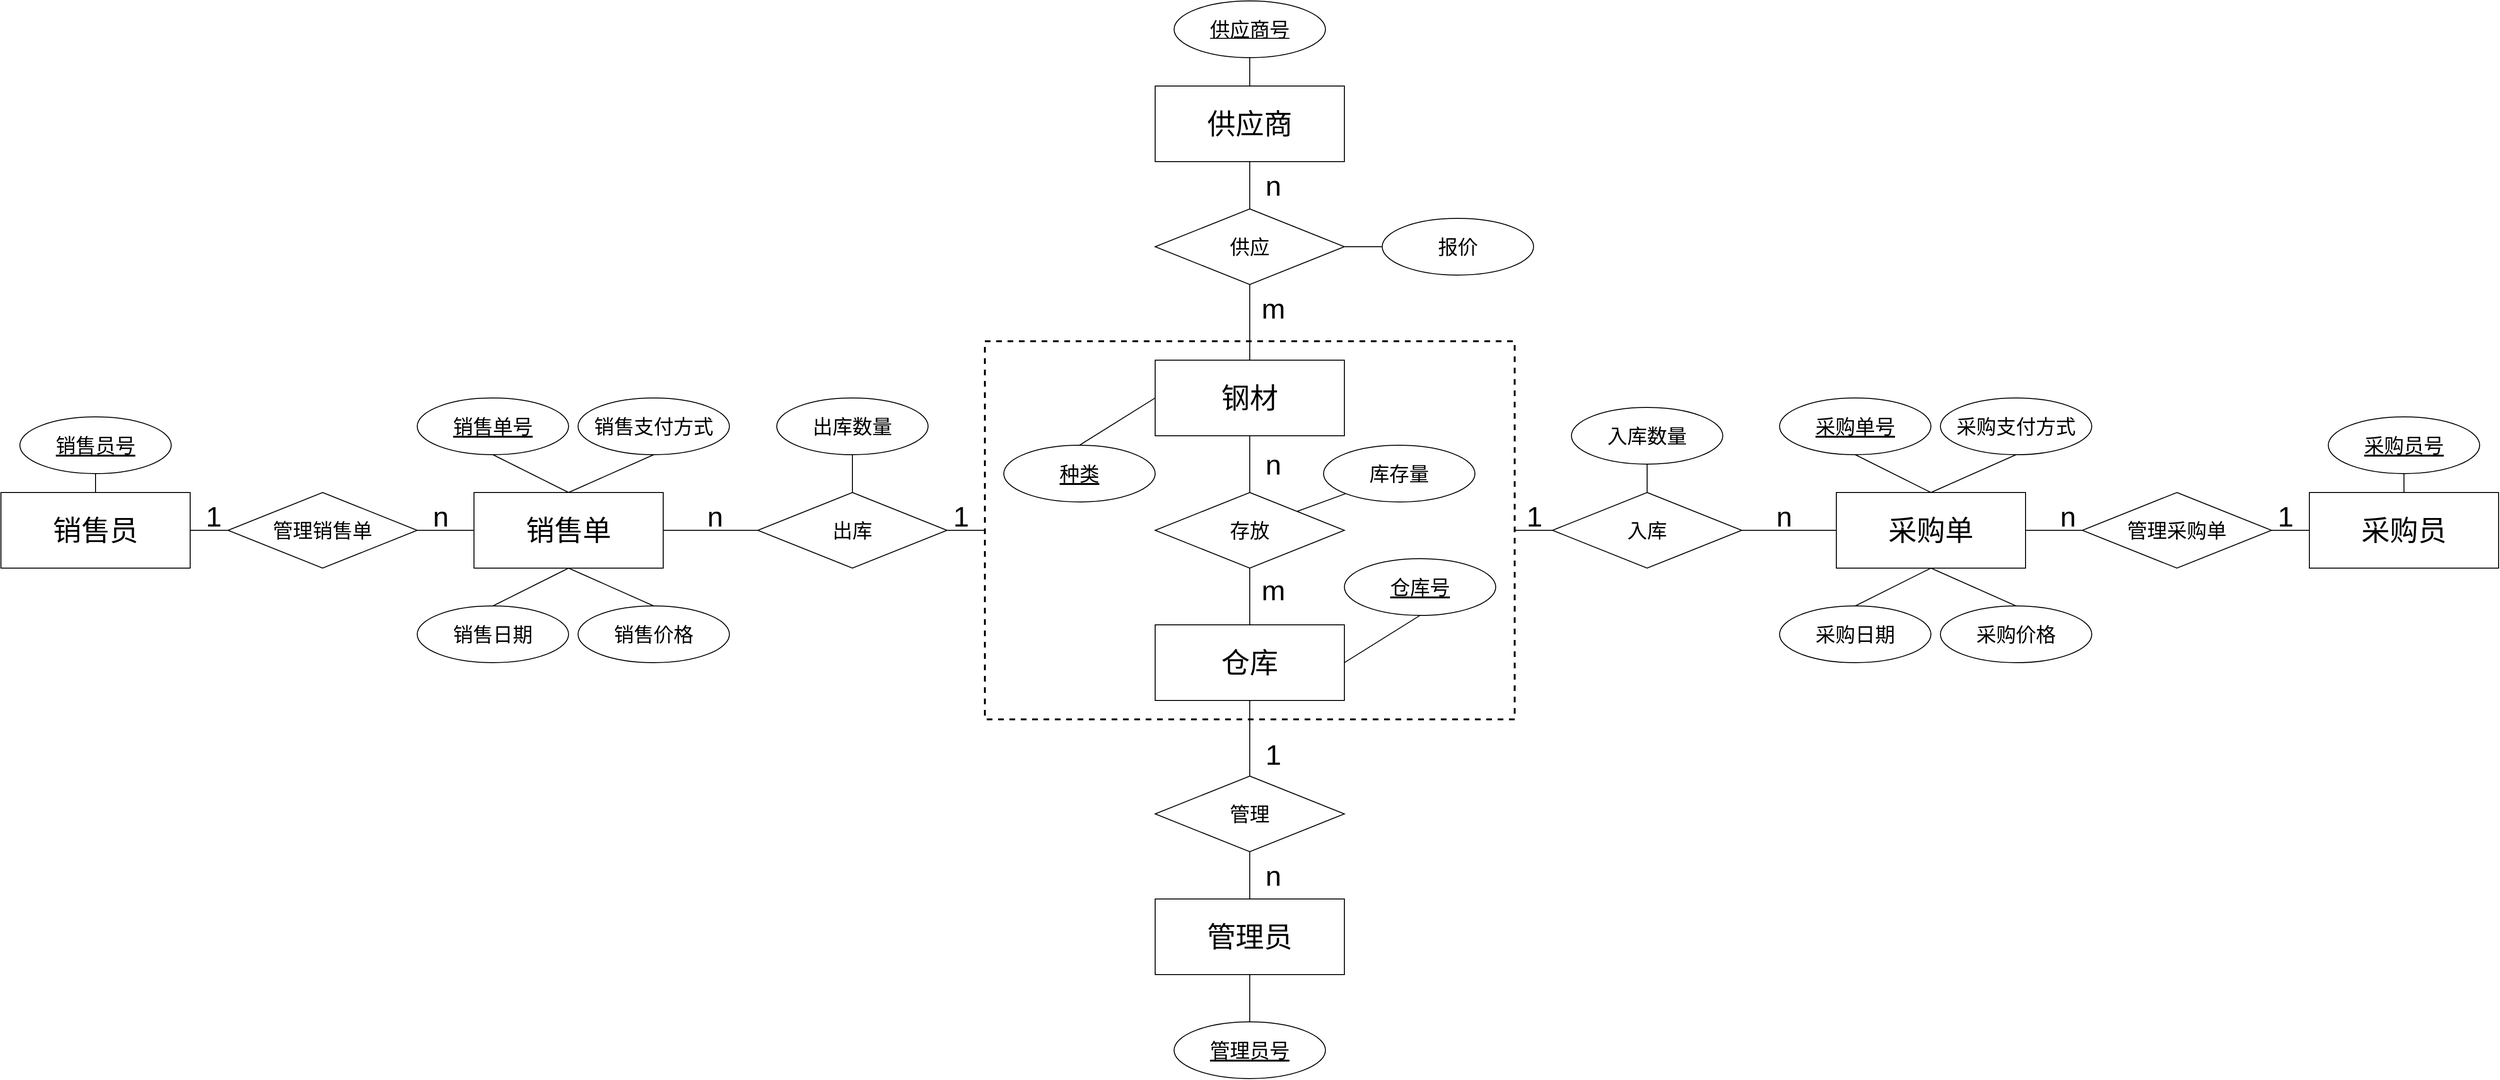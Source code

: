 <mxfile version="20.5.3" type="github">
  <diagram id="R2lEEEUBdFMjLlhIrx00" name="Page-1">
    <mxGraphModel dx="2815" dy="1172" grid="0" gridSize="10" guides="1" tooltips="1" connect="1" arrows="1" fold="1" page="1" pageScale="1" pageWidth="3300" pageHeight="4681" math="0" shadow="0" extFonts="Permanent Marker^https://fonts.googleapis.com/css?family=Permanent+Marker">
      <root>
        <mxCell id="0" />
        <mxCell id="1" parent="0" />
        <mxCell id="QMqkGA5E9AlGB3btgFpS-40" value="" style="rounded=0;whiteSpace=wrap;html=1;fontSize=30;fillColor=none;strokeWidth=2;dashed=1;" parent="1" vertex="1">
          <mxGeometry x="1240" y="880" width="560" height="400" as="geometry" />
        </mxCell>
        <mxCell id="QMqkGA5E9AlGB3btgFpS-33" style="edgeStyle=orthogonalEdgeStyle;rounded=0;orthogonalLoop=1;jettySize=auto;html=1;exitX=0.5;exitY=0;exitDx=0;exitDy=0;entryX=0.5;entryY=1;entryDx=0;entryDy=0;fontSize=30;endArrow=none;endFill=0;" parent="1" source="QMqkGA5E9AlGB3btgFpS-1" target="QMqkGA5E9AlGB3btgFpS-9" edge="1">
          <mxGeometry relative="1" as="geometry" />
        </mxCell>
        <mxCell id="QMqkGA5E9AlGB3btgFpS-1" value="&lt;span style=&quot;font-size: 30px;&quot;&gt;供应商&lt;/span&gt;" style="rounded=0;whiteSpace=wrap;html=1;" parent="1" vertex="1">
          <mxGeometry x="1420" y="610" width="200" height="80" as="geometry" />
        </mxCell>
        <mxCell id="QMqkGA5E9AlGB3btgFpS-4" value="&lt;font style=&quot;font-size: 21px;&quot;&gt;销售支付方式&lt;/font&gt;" style="ellipse;whiteSpace=wrap;html=1;direction=east;" parent="1" vertex="1">
          <mxGeometry x="810" y="940" width="160" height="60" as="geometry" />
        </mxCell>
        <mxCell id="QMqkGA5E9AlGB3btgFpS-6" value="&lt;font style=&quot;font-size: 21px;&quot;&gt;销售价格&lt;/font&gt;" style="ellipse;whiteSpace=wrap;html=1;direction=east;" parent="1" vertex="1">
          <mxGeometry x="810" y="1160" width="160" height="60" as="geometry" />
        </mxCell>
        <mxCell id="QMqkGA5E9AlGB3btgFpS-7" value="&lt;font style=&quot;font-size: 21px;&quot;&gt;&lt;u&gt;销售单号&lt;/u&gt;&lt;/font&gt;" style="ellipse;whiteSpace=wrap;html=1;direction=east;" parent="1" vertex="1">
          <mxGeometry x="640" y="940" width="160" height="60" as="geometry" />
        </mxCell>
        <mxCell id="QMqkGA5E9AlGB3btgFpS-8" value="&lt;font style=&quot;font-size: 21px;&quot;&gt;销售日期&lt;/font&gt;" style="ellipse;whiteSpace=wrap;html=1;direction=east;" parent="1" vertex="1">
          <mxGeometry x="640" y="1160" width="160" height="60" as="geometry" />
        </mxCell>
        <mxCell id="QMqkGA5E9AlGB3btgFpS-9" value="&lt;font style=&quot;font-size: 21px;&quot;&gt;供应商号&lt;/font&gt;" style="ellipse;whiteSpace=wrap;html=1;fontStyle=4" parent="1" vertex="1">
          <mxGeometry x="1440" y="520" width="160" height="60" as="geometry" />
        </mxCell>
        <mxCell id="QMqkGA5E9AlGB3btgFpS-22" style="edgeStyle=orthogonalEdgeStyle;rounded=0;orthogonalLoop=1;jettySize=auto;html=1;exitX=0.5;exitY=1;exitDx=0;exitDy=0;fontSize=30;endArrow=none;endFill=0;" parent="1" source="QMqkGA5E9AlGB3btgFpS-17" target="QMqkGA5E9AlGB3btgFpS-19" edge="1">
          <mxGeometry relative="1" as="geometry" />
        </mxCell>
        <mxCell id="QMqkGA5E9AlGB3btgFpS-17" value="供应" style="rhombus;whiteSpace=wrap;html=1;fontSize=21;" parent="1" vertex="1">
          <mxGeometry x="1420" y="740" width="200" height="80" as="geometry" />
        </mxCell>
        <mxCell id="QMqkGA5E9AlGB3btgFpS-26" style="edgeStyle=orthogonalEdgeStyle;rounded=0;orthogonalLoop=1;jettySize=auto;html=1;exitX=0.5;exitY=1;exitDx=0;exitDy=0;entryX=0.5;entryY=0;entryDx=0;entryDy=0;fontSize=30;endArrow=none;endFill=0;" parent="1" source="QMqkGA5E9AlGB3btgFpS-18" target="QMqkGA5E9AlGB3btgFpS-25" edge="1">
          <mxGeometry relative="1" as="geometry" />
        </mxCell>
        <mxCell id="QMqkGA5E9AlGB3btgFpS-18" value="存放" style="rhombus;whiteSpace=wrap;html=1;fontSize=21;" parent="1" vertex="1">
          <mxGeometry x="1420" y="1040" width="200" height="80" as="geometry" />
        </mxCell>
        <mxCell id="QMqkGA5E9AlGB3btgFpS-23" style="edgeStyle=orthogonalEdgeStyle;rounded=0;orthogonalLoop=1;jettySize=auto;html=1;exitX=0.5;exitY=1;exitDx=0;exitDy=0;fontSize=30;endArrow=none;endFill=0;" parent="1" source="QMqkGA5E9AlGB3btgFpS-19" target="QMqkGA5E9AlGB3btgFpS-18" edge="1">
          <mxGeometry relative="1" as="geometry" />
        </mxCell>
        <mxCell id="QMqkGA5E9AlGB3btgFpS-19" value="&lt;span style=&quot;font-size: 30px;&quot;&gt;钢材&lt;/span&gt;" style="rounded=0;whiteSpace=wrap;html=1;" parent="1" vertex="1">
          <mxGeometry x="1420" y="900" width="200" height="80" as="geometry" />
        </mxCell>
        <mxCell id="QMqkGA5E9AlGB3btgFpS-21" value="" style="endArrow=none;html=1;rounded=0;fontSize=30;entryX=0.5;entryY=1;entryDx=0;entryDy=0;exitX=0.5;exitY=0;exitDx=0;exitDy=0;" parent="1" source="QMqkGA5E9AlGB3btgFpS-17" target="QMqkGA5E9AlGB3btgFpS-1" edge="1">
          <mxGeometry width="50" height="50" relative="1" as="geometry">
            <mxPoint x="1640" y="900" as="sourcePoint" />
            <mxPoint x="1690" y="850" as="targetPoint" />
          </mxGeometry>
        </mxCell>
        <mxCell id="QMqkGA5E9AlGB3btgFpS-28" style="edgeStyle=orthogonalEdgeStyle;rounded=0;orthogonalLoop=1;jettySize=auto;html=1;exitX=0.5;exitY=1;exitDx=0;exitDy=0;entryX=0.5;entryY=0;entryDx=0;entryDy=0;fontSize=30;endArrow=none;endFill=0;" parent="1" source="QMqkGA5E9AlGB3btgFpS-25" target="QMqkGA5E9AlGB3btgFpS-27" edge="1">
          <mxGeometry relative="1" as="geometry">
            <mxPoint x="1520" y="1280" as="sourcePoint" />
          </mxGeometry>
        </mxCell>
        <mxCell id="QMqkGA5E9AlGB3btgFpS-25" value="&lt;span style=&quot;font-size: 30px;&quot;&gt;仓库&lt;/span&gt;" style="rounded=0;whiteSpace=wrap;html=1;" parent="1" vertex="1">
          <mxGeometry x="1420" y="1180" width="200" height="80" as="geometry" />
        </mxCell>
        <mxCell id="QMqkGA5E9AlGB3btgFpS-30" style="edgeStyle=orthogonalEdgeStyle;rounded=0;orthogonalLoop=1;jettySize=auto;html=1;exitX=0.5;exitY=1;exitDx=0;exitDy=0;entryX=0.5;entryY=0;entryDx=0;entryDy=0;fontSize=30;endArrow=none;endFill=0;" parent="1" source="QMqkGA5E9AlGB3btgFpS-27" target="QMqkGA5E9AlGB3btgFpS-29" edge="1">
          <mxGeometry relative="1" as="geometry" />
        </mxCell>
        <mxCell id="QMqkGA5E9AlGB3btgFpS-27" value="管理" style="rhombus;whiteSpace=wrap;html=1;fontSize=21;" parent="1" vertex="1">
          <mxGeometry x="1420" y="1340" width="200" height="80" as="geometry" />
        </mxCell>
        <mxCell id="QMqkGA5E9AlGB3btgFpS-32" style="edgeStyle=orthogonalEdgeStyle;rounded=0;orthogonalLoop=1;jettySize=auto;html=1;exitX=0.5;exitY=1;exitDx=0;exitDy=0;entryX=0.5;entryY=0;entryDx=0;entryDy=0;fontSize=30;endArrow=none;endFill=0;" parent="1" source="QMqkGA5E9AlGB3btgFpS-29" target="QMqkGA5E9AlGB3btgFpS-31" edge="1">
          <mxGeometry relative="1" as="geometry" />
        </mxCell>
        <mxCell id="QMqkGA5E9AlGB3btgFpS-29" value="&lt;span style=&quot;font-size: 30px;&quot;&gt;管理员&lt;/span&gt;" style="rounded=0;whiteSpace=wrap;html=1;" parent="1" vertex="1">
          <mxGeometry x="1420" y="1470" width="200" height="80" as="geometry" />
        </mxCell>
        <mxCell id="QMqkGA5E9AlGB3btgFpS-31" value="&lt;span style=&quot;font-size: 21px;&quot;&gt;&lt;u&gt;管理员号&lt;/u&gt;&lt;/span&gt;" style="ellipse;whiteSpace=wrap;html=1;" parent="1" vertex="1">
          <mxGeometry x="1440" y="1600" width="160" height="60" as="geometry" />
        </mxCell>
        <mxCell id="QMqkGA5E9AlGB3btgFpS-36" value="&lt;font style=&quot;font-size: 21px;&quot;&gt;&lt;u&gt;种类&lt;/u&gt;&lt;/font&gt;" style="ellipse;whiteSpace=wrap;html=1;" parent="1" vertex="1">
          <mxGeometry x="1260" y="990" width="160" height="60" as="geometry" />
        </mxCell>
        <mxCell id="QMqkGA5E9AlGB3btgFpS-37" value="&lt;font style=&quot;font-size: 21px;&quot;&gt;&lt;u&gt;仓库号&lt;/u&gt;&lt;/font&gt;" style="ellipse;whiteSpace=wrap;html=1;" parent="1" vertex="1">
          <mxGeometry x="1620" y="1110" width="160" height="60" as="geometry" />
        </mxCell>
        <mxCell id="QMqkGA5E9AlGB3btgFpS-41" value="" style="endArrow=none;html=1;rounded=0;fontSize=30;entryX=1;entryY=0.5;entryDx=0;entryDy=0;exitX=0.5;exitY=1;exitDx=0;exitDy=0;" parent="1" source="QMqkGA5E9AlGB3btgFpS-37" target="QMqkGA5E9AlGB3btgFpS-25" edge="1">
          <mxGeometry width="50" height="50" relative="1" as="geometry">
            <mxPoint x="1510" y="1000" as="sourcePoint" />
            <mxPoint x="1560" y="950" as="targetPoint" />
          </mxGeometry>
        </mxCell>
        <mxCell id="QMqkGA5E9AlGB3btgFpS-42" value="" style="endArrow=none;html=1;rounded=0;fontSize=30;entryX=0.5;entryY=0;entryDx=0;entryDy=0;exitX=0;exitY=0.5;exitDx=0;exitDy=0;" parent="1" source="QMqkGA5E9AlGB3btgFpS-19" target="QMqkGA5E9AlGB3btgFpS-36" edge="1">
          <mxGeometry width="50" height="50" relative="1" as="geometry">
            <mxPoint x="1420" y="940" as="sourcePoint" />
            <mxPoint x="1340" y="990" as="targetPoint" />
          </mxGeometry>
        </mxCell>
        <mxCell id="QMqkGA5E9AlGB3btgFpS-50" style="edgeStyle=orthogonalEdgeStyle;rounded=0;orthogonalLoop=1;jettySize=auto;html=1;exitX=1;exitY=0.5;exitDx=0;exitDy=0;entryX=0;entryY=0.5;entryDx=0;entryDy=0;fontSize=30;endArrow=none;endFill=0;" parent="1" source="QMqkGA5E9AlGB3btgFpS-43" target="QMqkGA5E9AlGB3btgFpS-40" edge="1">
          <mxGeometry relative="1" as="geometry" />
        </mxCell>
        <mxCell id="QMqkGA5E9AlGB3btgFpS-58" style="edgeStyle=orthogonalEdgeStyle;rounded=0;orthogonalLoop=1;jettySize=auto;html=1;exitX=0.5;exitY=0;exitDx=0;exitDy=0;entryX=0.5;entryY=1;entryDx=0;entryDy=0;fontSize=30;endArrow=none;endFill=0;" parent="1" source="QMqkGA5E9AlGB3btgFpS-43" target="QMqkGA5E9AlGB3btgFpS-57" edge="1">
          <mxGeometry relative="1" as="geometry" />
        </mxCell>
        <mxCell id="QMqkGA5E9AlGB3btgFpS-43" value="出库" style="rhombus;whiteSpace=wrap;html=1;fontSize=21;direction=east;" parent="1" vertex="1">
          <mxGeometry x="1000" y="1040" width="200" height="80" as="geometry" />
        </mxCell>
        <mxCell id="QMqkGA5E9AlGB3btgFpS-49" style="edgeStyle=orthogonalEdgeStyle;rounded=0;orthogonalLoop=1;jettySize=auto;html=1;exitX=1;exitY=0.5;exitDx=0;exitDy=0;entryX=0;entryY=0.5;entryDx=0;entryDy=0;fontSize=30;endArrow=none;endFill=0;" parent="1" source="QMqkGA5E9AlGB3btgFpS-44" target="QMqkGA5E9AlGB3btgFpS-43" edge="1">
          <mxGeometry relative="1" as="geometry">
            <mxPoint x="970" y="1080" as="targetPoint" />
          </mxGeometry>
        </mxCell>
        <mxCell id="QMqkGA5E9AlGB3btgFpS-44" value="&lt;span style=&quot;font-size: 30px;&quot;&gt;销售单&lt;/span&gt;" style="rounded=0;whiteSpace=wrap;html=1;direction=east;" parent="1" vertex="1">
          <mxGeometry x="700" y="1040" width="200" height="80" as="geometry" />
        </mxCell>
        <mxCell id="QMqkGA5E9AlGB3btgFpS-48" style="edgeStyle=orthogonalEdgeStyle;rounded=0;orthogonalLoop=1;jettySize=auto;html=1;exitX=1;exitY=0.5;exitDx=0;exitDy=0;entryX=0;entryY=0.5;entryDx=0;entryDy=0;fontSize=30;endArrow=none;endFill=0;" parent="1" edge="1">
          <mxGeometry relative="1" as="geometry">
            <mxPoint x="610" y="1080" as="sourcePoint" />
            <mxPoint x="640" y="1080" as="targetPoint" />
          </mxGeometry>
        </mxCell>
        <mxCell id="QMqkGA5E9AlGB3btgFpS-91" style="edgeStyle=orthogonalEdgeStyle;rounded=0;orthogonalLoop=1;jettySize=auto;html=1;exitX=1;exitY=0.5;exitDx=0;exitDy=0;entryX=0;entryY=0.5;entryDx=0;entryDy=0;fontSize=30;endArrow=none;endFill=0;" parent="1" source="QMqkGA5E9AlGB3btgFpS-45" target="QMqkGA5E9AlGB3btgFpS-44" edge="1">
          <mxGeometry relative="1" as="geometry" />
        </mxCell>
        <mxCell id="QMqkGA5E9AlGB3btgFpS-45" value="管理销售单" style="rhombus;whiteSpace=wrap;html=1;fontSize=21;direction=east;" parent="1" vertex="1">
          <mxGeometry x="440" y="1040" width="200" height="80" as="geometry" />
        </mxCell>
        <mxCell id="QMqkGA5E9AlGB3btgFpS-47" style="edgeStyle=orthogonalEdgeStyle;rounded=0;orthogonalLoop=1;jettySize=auto;html=1;exitX=1;exitY=0.5;exitDx=0;exitDy=0;entryX=0;entryY=0.5;entryDx=0;entryDy=0;fontSize=30;endArrow=none;endFill=0;" parent="1" source="QMqkGA5E9AlGB3btgFpS-46" target="QMqkGA5E9AlGB3btgFpS-45" edge="1">
          <mxGeometry relative="1" as="geometry">
            <mxPoint x="390" y="1080" as="targetPoint" />
          </mxGeometry>
        </mxCell>
        <mxCell id="QMqkGA5E9AlGB3btgFpS-46" value="&lt;span style=&quot;font-size: 30px;&quot;&gt;销售员&lt;/span&gt;" style="rounded=0;whiteSpace=wrap;html=1;direction=east;" parent="1" vertex="1">
          <mxGeometry x="200" y="1040" width="200" height="80" as="geometry" />
        </mxCell>
        <mxCell id="QMqkGA5E9AlGB3btgFpS-92" style="edgeStyle=orthogonalEdgeStyle;rounded=0;orthogonalLoop=1;jettySize=auto;html=1;exitX=0.5;exitY=1;exitDx=0;exitDy=0;entryX=0.5;entryY=0;entryDx=0;entryDy=0;fontSize=30;endArrow=none;endFill=0;" parent="1" source="QMqkGA5E9AlGB3btgFpS-51" target="QMqkGA5E9AlGB3btgFpS-46" edge="1">
          <mxGeometry relative="1" as="geometry" />
        </mxCell>
        <mxCell id="QMqkGA5E9AlGB3btgFpS-51" value="&lt;font style=&quot;font-size: 21px;&quot;&gt;&lt;u&gt;销售员号&lt;/u&gt;&lt;/font&gt;" style="ellipse;whiteSpace=wrap;html=1;direction=east;" parent="1" vertex="1">
          <mxGeometry x="220" y="960" width="160" height="60" as="geometry" />
        </mxCell>
        <mxCell id="QMqkGA5E9AlGB3btgFpS-53" value="" style="endArrow=none;html=1;rounded=0;fontSize=30;exitX=0.5;exitY=1;exitDx=0;exitDy=0;entryX=0.5;entryY=0;entryDx=0;entryDy=0;" parent="1" source="QMqkGA5E9AlGB3btgFpS-7" target="QMqkGA5E9AlGB3btgFpS-44" edge="1">
          <mxGeometry width="50" height="50" relative="1" as="geometry">
            <mxPoint x="1210" y="1070" as="sourcePoint" />
            <mxPoint x="1260" y="1020" as="targetPoint" />
          </mxGeometry>
        </mxCell>
        <mxCell id="QMqkGA5E9AlGB3btgFpS-54" value="" style="endArrow=none;html=1;rounded=0;fontSize=30;exitX=0.5;exitY=0;exitDx=0;exitDy=0;entryX=0.5;entryY=1;entryDx=0;entryDy=0;" parent="1" source="QMqkGA5E9AlGB3btgFpS-44" target="QMqkGA5E9AlGB3btgFpS-4" edge="1">
          <mxGeometry width="50" height="50" relative="1" as="geometry">
            <mxPoint x="730" y="1010" as="sourcePoint" />
            <mxPoint x="810" y="1050" as="targetPoint" />
          </mxGeometry>
        </mxCell>
        <mxCell id="QMqkGA5E9AlGB3btgFpS-55" value="" style="endArrow=none;html=1;rounded=0;fontSize=30;exitX=0.5;exitY=0;exitDx=0;exitDy=0;entryX=0.5;entryY=0;entryDx=0;entryDy=0;" parent="1" source="QMqkGA5E9AlGB3btgFpS-8" edge="1">
          <mxGeometry width="50" height="50" relative="1" as="geometry">
            <mxPoint x="710" y="1160" as="sourcePoint" />
            <mxPoint x="800" y="1120" as="targetPoint" />
          </mxGeometry>
        </mxCell>
        <mxCell id="QMqkGA5E9AlGB3btgFpS-56" value="" style="endArrow=none;html=1;rounded=0;fontSize=30;entryX=0.5;entryY=0;entryDx=0;entryDy=0;exitX=0.5;exitY=0;exitDx=0;exitDy=0;" parent="1" target="QMqkGA5E9AlGB3btgFpS-6" edge="1">
          <mxGeometry width="50" height="50" relative="1" as="geometry">
            <mxPoint x="800" y="1120" as="sourcePoint" />
            <mxPoint x="880" y="1160" as="targetPoint" />
          </mxGeometry>
        </mxCell>
        <mxCell id="QMqkGA5E9AlGB3btgFpS-57" value="&lt;font style=&quot;font-size: 21px;&quot;&gt;出库数量&lt;/font&gt;" style="ellipse;whiteSpace=wrap;html=1;direction=east;" parent="1" vertex="1">
          <mxGeometry x="1020" y="940" width="160" height="60" as="geometry" />
        </mxCell>
        <mxCell id="QMqkGA5E9AlGB3btgFpS-63" style="edgeStyle=orthogonalEdgeStyle;rounded=0;orthogonalLoop=1;jettySize=auto;html=1;exitX=0.5;exitY=0;exitDx=0;exitDy=0;entryX=0.5;entryY=1;entryDx=0;entryDy=0;fontSize=30;endArrow=none;endFill=0;" parent="1" source="QMqkGA5E9AlGB3btgFpS-64" target="QMqkGA5E9AlGB3btgFpS-76" edge="1">
          <mxGeometry relative="1" as="geometry" />
        </mxCell>
        <mxCell id="QMqkGA5E9AlGB3btgFpS-87" style="edgeStyle=orthogonalEdgeStyle;rounded=0;orthogonalLoop=1;jettySize=auto;html=1;exitX=0;exitY=0.5;exitDx=0;exitDy=0;entryX=1;entryY=0.5;entryDx=0;entryDy=0;fontSize=30;endArrow=none;endFill=0;" parent="1" source="QMqkGA5E9AlGB3btgFpS-64" target="QMqkGA5E9AlGB3btgFpS-40" edge="1">
          <mxGeometry relative="1" as="geometry" />
        </mxCell>
        <mxCell id="QMqkGA5E9AlGB3btgFpS-88" style="edgeStyle=orthogonalEdgeStyle;rounded=0;orthogonalLoop=1;jettySize=auto;html=1;exitX=1;exitY=0.5;exitDx=0;exitDy=0;entryX=0;entryY=0.5;entryDx=0;entryDy=0;fontSize=30;endArrow=none;endFill=0;" parent="1" source="QMqkGA5E9AlGB3btgFpS-64" target="QMqkGA5E9AlGB3btgFpS-82" edge="1">
          <mxGeometry relative="1" as="geometry" />
        </mxCell>
        <mxCell id="QMqkGA5E9AlGB3btgFpS-64" value="入库" style="rhombus;whiteSpace=wrap;html=1;fontSize=21;direction=east;" parent="1" vertex="1">
          <mxGeometry x="1840" y="1040" width="200" height="80" as="geometry" />
        </mxCell>
        <mxCell id="QMqkGA5E9AlGB3btgFpS-90" style="edgeStyle=orthogonalEdgeStyle;rounded=0;orthogonalLoop=1;jettySize=auto;html=1;exitX=1;exitY=0.5;exitDx=0;exitDy=0;entryX=0;entryY=0.5;entryDx=0;entryDy=0;fontSize=30;endArrow=none;endFill=0;" parent="1" source="QMqkGA5E9AlGB3btgFpS-68" target="QMqkGA5E9AlGB3btgFpS-70" edge="1">
          <mxGeometry relative="1" as="geometry" />
        </mxCell>
        <mxCell id="QMqkGA5E9AlGB3btgFpS-68" value="管理采购单" style="rhombus;whiteSpace=wrap;html=1;fontSize=21;direction=east;" parent="1" vertex="1">
          <mxGeometry x="2400" y="1040" width="200" height="80" as="geometry" />
        </mxCell>
        <mxCell id="QMqkGA5E9AlGB3btgFpS-70" value="&lt;span style=&quot;font-size: 30px;&quot;&gt;采购员&lt;/span&gt;" style="rounded=0;whiteSpace=wrap;html=1;direction=east;" parent="1" vertex="1">
          <mxGeometry x="2640" y="1040" width="200" height="80" as="geometry" />
        </mxCell>
        <mxCell id="QMqkGA5E9AlGB3btgFpS-76" value="&lt;font style=&quot;font-size: 21px;&quot;&gt;入库数量&lt;/font&gt;" style="ellipse;whiteSpace=wrap;html=1;direction=east;" parent="1" vertex="1">
          <mxGeometry x="1860" y="950" width="160" height="60" as="geometry" />
        </mxCell>
        <mxCell id="QMqkGA5E9AlGB3btgFpS-78" value="&lt;font style=&quot;font-size: 21px;&quot;&gt;采购支付方式&lt;/font&gt;" style="ellipse;whiteSpace=wrap;html=1;" parent="1" vertex="1">
          <mxGeometry x="2250" y="940" width="160" height="60" as="geometry" />
        </mxCell>
        <mxCell id="QMqkGA5E9AlGB3btgFpS-79" value="&lt;font style=&quot;font-size: 21px;&quot;&gt;&lt;u&gt;采购单号&lt;/u&gt;&lt;/font&gt;" style="ellipse;whiteSpace=wrap;html=1;" parent="1" vertex="1">
          <mxGeometry x="2080" y="940" width="160" height="60" as="geometry" />
        </mxCell>
        <mxCell id="QMqkGA5E9AlGB3btgFpS-80" value="&lt;font style=&quot;font-size: 21px;&quot;&gt;采购价格&lt;/font&gt;" style="ellipse;whiteSpace=wrap;html=1;" parent="1" vertex="1">
          <mxGeometry x="2250" y="1160" width="160" height="60" as="geometry" />
        </mxCell>
        <mxCell id="QMqkGA5E9AlGB3btgFpS-81" value="&lt;font style=&quot;font-size: 21px;&quot;&gt;采购日期&lt;/font&gt;" style="ellipse;whiteSpace=wrap;html=1;" parent="1" vertex="1">
          <mxGeometry x="2080" y="1160" width="160" height="60" as="geometry" />
        </mxCell>
        <mxCell id="QMqkGA5E9AlGB3btgFpS-89" style="edgeStyle=orthogonalEdgeStyle;rounded=0;orthogonalLoop=1;jettySize=auto;html=1;exitX=1;exitY=0.5;exitDx=0;exitDy=0;entryX=0;entryY=0.5;entryDx=0;entryDy=0;fontSize=30;endArrow=none;endFill=0;" parent="1" source="QMqkGA5E9AlGB3btgFpS-82" target="QMqkGA5E9AlGB3btgFpS-68" edge="1">
          <mxGeometry relative="1" as="geometry" />
        </mxCell>
        <mxCell id="QMqkGA5E9AlGB3btgFpS-82" value="&lt;span style=&quot;font-size: 30px;&quot;&gt;采购单&lt;/span&gt;" style="rounded=0;whiteSpace=wrap;html=1;direction=east;" parent="1" vertex="1">
          <mxGeometry x="2140" y="1040" width="200" height="80" as="geometry" />
        </mxCell>
        <mxCell id="QMqkGA5E9AlGB3btgFpS-83" value="" style="endArrow=none;html=1;rounded=0;fontSize=30;entryX=0.5;entryY=0;entryDx=0;entryDy=0;exitX=0.5;exitY=1;exitDx=0;exitDy=0;" parent="1" source="QMqkGA5E9AlGB3btgFpS-79" target="QMqkGA5E9AlGB3btgFpS-82" edge="1">
          <mxGeometry width="50" height="50" relative="1" as="geometry">
            <mxPoint x="2160" y="1000" as="sourcePoint" />
            <mxPoint x="2700" y="1020" as="targetPoint" />
          </mxGeometry>
        </mxCell>
        <mxCell id="QMqkGA5E9AlGB3btgFpS-84" value="" style="endArrow=none;html=1;rounded=0;fontSize=30;exitX=0.5;exitY=0;exitDx=0;exitDy=0;entryX=0.5;entryY=1;entryDx=0;entryDy=0;" parent="1" source="QMqkGA5E9AlGB3btgFpS-82" target="QMqkGA5E9AlGB3btgFpS-78" edge="1">
          <mxGeometry width="50" height="50" relative="1" as="geometry">
            <mxPoint x="2170" y="1010" as="sourcePoint" />
            <mxPoint x="2330" y="1000" as="targetPoint" />
          </mxGeometry>
        </mxCell>
        <mxCell id="QMqkGA5E9AlGB3btgFpS-85" value="" style="endArrow=none;html=1;rounded=0;fontSize=30;exitX=0.5;exitY=0;exitDx=0;exitDy=0;entryX=0.5;entryY=0;entryDx=0;entryDy=0;" parent="1" source="QMqkGA5E9AlGB3btgFpS-81" edge="1">
          <mxGeometry width="50" height="50" relative="1" as="geometry">
            <mxPoint x="2160" y="1160" as="sourcePoint" />
            <mxPoint x="2240" y="1120" as="targetPoint" />
          </mxGeometry>
        </mxCell>
        <mxCell id="QMqkGA5E9AlGB3btgFpS-86" value="" style="endArrow=none;html=1;rounded=0;fontSize=30;entryX=0.5;entryY=0;entryDx=0;entryDy=0;exitX=0.5;exitY=0;exitDx=0;exitDy=0;" parent="1" target="QMqkGA5E9AlGB3btgFpS-80" edge="1">
          <mxGeometry width="50" height="50" relative="1" as="geometry">
            <mxPoint x="2240" y="1120" as="sourcePoint" />
            <mxPoint x="2330" y="1160" as="targetPoint" />
          </mxGeometry>
        </mxCell>
        <mxCell id="QMqkGA5E9AlGB3btgFpS-94" value="1" style="text;html=1;strokeColor=none;fillColor=none;align=center;verticalAlign=middle;whiteSpace=wrap;rounded=0;dashed=1;strokeWidth=2;fontSize=30;" parent="1" vertex="1">
          <mxGeometry x="410" y="1050" width="30" height="30" as="geometry" />
        </mxCell>
        <mxCell id="QMqkGA5E9AlGB3btgFpS-95" value="1" style="text;html=1;strokeColor=none;fillColor=none;align=center;verticalAlign=middle;whiteSpace=wrap;rounded=0;dashed=1;strokeWidth=2;fontSize=30;" parent="1" vertex="1">
          <mxGeometry x="1200" y="1050" width="30" height="30" as="geometry" />
        </mxCell>
        <mxCell id="QMqkGA5E9AlGB3btgFpS-96" value="1" style="text;html=1;strokeColor=none;fillColor=none;align=center;verticalAlign=middle;whiteSpace=wrap;rounded=0;dashed=1;strokeWidth=2;fontSize=30;" parent="1" vertex="1">
          <mxGeometry x="1806" y="1050" width="30" height="30" as="geometry" />
        </mxCell>
        <mxCell id="QMqkGA5E9AlGB3btgFpS-97" value="1" style="text;html=1;strokeColor=none;fillColor=none;align=center;verticalAlign=middle;whiteSpace=wrap;rounded=0;dashed=1;strokeWidth=2;fontSize=30;" parent="1" vertex="1">
          <mxGeometry x="2600" y="1050" width="30" height="30" as="geometry" />
        </mxCell>
        <mxCell id="QMqkGA5E9AlGB3btgFpS-98" value="n" style="text;html=1;strokeColor=none;fillColor=none;align=center;verticalAlign=middle;whiteSpace=wrap;rounded=0;dashed=1;strokeWidth=2;fontSize=30;" parent="1" vertex="1">
          <mxGeometry x="1530" y="1430" width="30" height="30" as="geometry" />
        </mxCell>
        <mxCell id="QMqkGA5E9AlGB3btgFpS-99" value="1" style="text;html=1;strokeColor=none;fillColor=none;align=center;verticalAlign=middle;whiteSpace=wrap;rounded=0;dashed=1;strokeWidth=2;fontSize=30;" parent="1" vertex="1">
          <mxGeometry x="1530" y="1302" width="30" height="30" as="geometry" />
        </mxCell>
        <mxCell id="QMqkGA5E9AlGB3btgFpS-100" value="n" style="text;html=1;strokeColor=none;fillColor=none;align=center;verticalAlign=middle;whiteSpace=wrap;rounded=0;dashed=1;strokeWidth=2;fontSize=30;" parent="1" vertex="1">
          <mxGeometry x="650" y="1050" width="30" height="30" as="geometry" />
        </mxCell>
        <mxCell id="QMqkGA5E9AlGB3btgFpS-101" value="n" style="text;html=1;strokeColor=none;fillColor=none;align=center;verticalAlign=middle;whiteSpace=wrap;rounded=0;dashed=1;strokeWidth=2;fontSize=30;" parent="1" vertex="1">
          <mxGeometry x="940" y="1050" width="30" height="30" as="geometry" />
        </mxCell>
        <mxCell id="QMqkGA5E9AlGB3btgFpS-102" value="n" style="text;html=1;strokeColor=none;fillColor=none;align=center;verticalAlign=middle;whiteSpace=wrap;rounded=0;dashed=1;strokeWidth=2;fontSize=30;" parent="1" vertex="1">
          <mxGeometry x="2070" y="1050" width="30" height="30" as="geometry" />
        </mxCell>
        <mxCell id="QMqkGA5E9AlGB3btgFpS-103" value="n" style="text;html=1;strokeColor=none;fillColor=none;align=center;verticalAlign=middle;whiteSpace=wrap;rounded=0;dashed=1;strokeWidth=2;fontSize=30;" parent="1" vertex="1">
          <mxGeometry x="2370" y="1050" width="30" height="30" as="geometry" />
        </mxCell>
        <mxCell id="QMqkGA5E9AlGB3btgFpS-104" value="n" style="text;html=1;strokeColor=none;fillColor=none;align=center;verticalAlign=middle;whiteSpace=wrap;rounded=0;dashed=1;strokeWidth=2;fontSize=30;" parent="1" vertex="1">
          <mxGeometry x="1530" y="700" width="30" height="30" as="geometry" />
        </mxCell>
        <mxCell id="QMqkGA5E9AlGB3btgFpS-105" value="m" style="text;html=1;strokeColor=none;fillColor=none;align=center;verticalAlign=middle;whiteSpace=wrap;rounded=0;dashed=1;strokeWidth=2;fontSize=30;" parent="1" vertex="1">
          <mxGeometry x="1530" y="830" width="30" height="30" as="geometry" />
        </mxCell>
        <mxCell id="QMqkGA5E9AlGB3btgFpS-106" style="edgeStyle=orthogonalEdgeStyle;rounded=0;orthogonalLoop=1;jettySize=auto;html=1;exitX=0.5;exitY=1;exitDx=0;exitDy=0;entryX=0.5;entryY=0;entryDx=0;entryDy=0;fontSize=30;endArrow=none;endFill=0;" parent="1" source="QMqkGA5E9AlGB3btgFpS-107" edge="1">
          <mxGeometry relative="1" as="geometry">
            <mxPoint x="2740" y="1040" as="targetPoint" />
          </mxGeometry>
        </mxCell>
        <mxCell id="QMqkGA5E9AlGB3btgFpS-107" value="&lt;font style=&quot;font-size: 21px;&quot;&gt;&lt;u&gt;采购员号&lt;/u&gt;&lt;/font&gt;" style="ellipse;whiteSpace=wrap;html=1;direction=east;" parent="1" vertex="1">
          <mxGeometry x="2660" y="960" width="160" height="60" as="geometry" />
        </mxCell>
        <mxCell id="QMqkGA5E9AlGB3btgFpS-109" style="edgeStyle=orthogonalEdgeStyle;rounded=0;orthogonalLoop=1;jettySize=auto;html=1;entryX=1;entryY=0.5;entryDx=0;entryDy=0;fontSize=30;endArrow=none;endFill=0;" parent="1" source="QMqkGA5E9AlGB3btgFpS-108" target="QMqkGA5E9AlGB3btgFpS-17" edge="1">
          <mxGeometry relative="1" as="geometry" />
        </mxCell>
        <mxCell id="QMqkGA5E9AlGB3btgFpS-108" value="&lt;font style=&quot;font-size: 21px;&quot;&gt;报价&lt;/font&gt;" style="ellipse;whiteSpace=wrap;html=1;" parent="1" vertex="1">
          <mxGeometry x="1660" y="750" width="160" height="60" as="geometry" />
        </mxCell>
        <mxCell id="QMqkGA5E9AlGB3btgFpS-110" value="&lt;span style=&quot;font-size: 21px;&quot;&gt;库存量&lt;/span&gt;" style="ellipse;whiteSpace=wrap;html=1;" parent="1" vertex="1">
          <mxGeometry x="1598" y="990" width="160" height="60" as="geometry" />
        </mxCell>
        <mxCell id="QMqkGA5E9AlGB3btgFpS-112" value="" style="endArrow=none;html=1;rounded=0;fontSize=30;exitX=1;exitY=0;exitDx=0;exitDy=0;entryX=0;entryY=1;entryDx=0;entryDy=0;" parent="1" source="QMqkGA5E9AlGB3btgFpS-18" target="QMqkGA5E9AlGB3btgFpS-110" edge="1">
          <mxGeometry width="50" height="50" relative="1" as="geometry">
            <mxPoint x="1400" y="1119" as="sourcePoint" />
            <mxPoint x="1450" y="1069" as="targetPoint" />
          </mxGeometry>
        </mxCell>
        <mxCell id="QMqkGA5E9AlGB3btgFpS-113" value="n" style="text;html=1;strokeColor=none;fillColor=none;align=center;verticalAlign=middle;whiteSpace=wrap;rounded=0;dashed=1;strokeWidth=2;fontSize=30;" parent="1" vertex="1">
          <mxGeometry x="1530" y="995" width="30" height="30" as="geometry" />
        </mxCell>
        <mxCell id="QMqkGA5E9AlGB3btgFpS-114" value="m" style="text;html=1;strokeColor=none;fillColor=none;align=center;verticalAlign=middle;whiteSpace=wrap;rounded=0;dashed=1;strokeWidth=2;fontSize=30;" parent="1" vertex="1">
          <mxGeometry x="1530" y="1128" width="30" height="30" as="geometry" />
        </mxCell>
      </root>
    </mxGraphModel>
  </diagram>
</mxfile>
